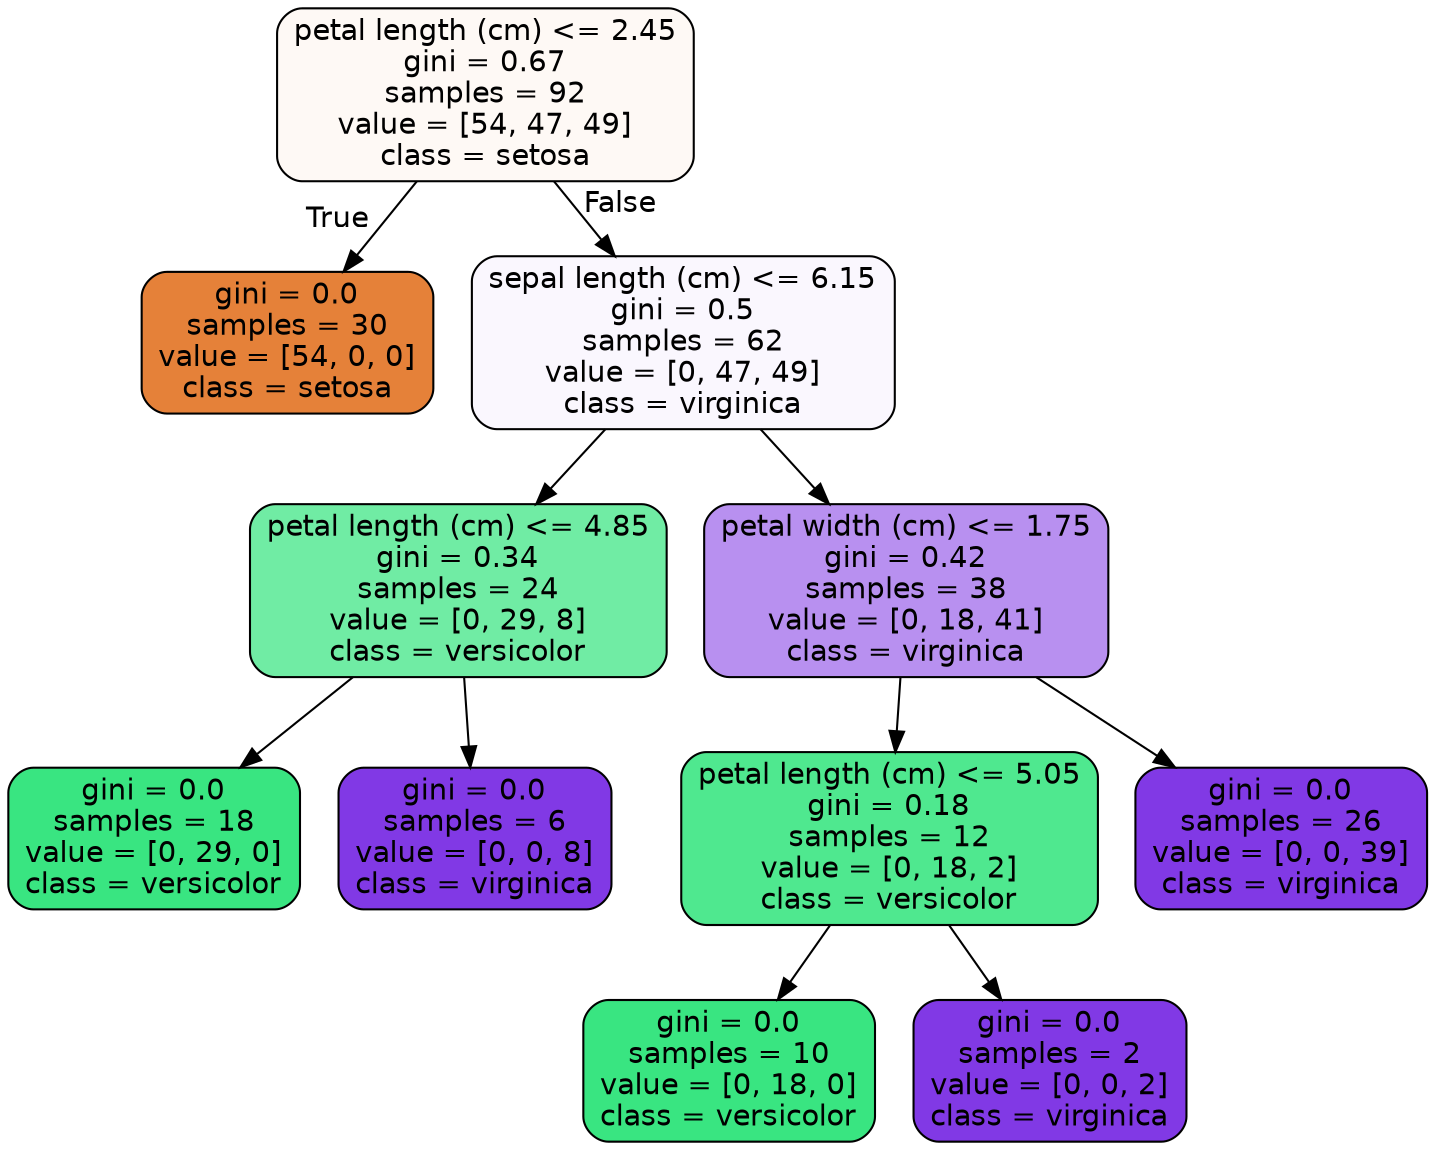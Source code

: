 digraph Tree {
node [shape=box, style="filled, rounded", color="black", fontname=helvetica] ;
edge [fontname=helvetica] ;
0 [label="petal length (cm) <= 2.45\ngini = 0.67\nsamples = 92\nvalue = [54, 47, 49]\nclass = setosa", fillcolor="#fef9f5"] ;
1 [label="gini = 0.0\nsamples = 30\nvalue = [54, 0, 0]\nclass = setosa", fillcolor="#e58139"] ;
0 -> 1 [labeldistance=2.5, labelangle=45, headlabel="True"] ;
2 [label="sepal length (cm) <= 6.15\ngini = 0.5\nsamples = 62\nvalue = [0, 47, 49]\nclass = virginica", fillcolor="#faf7fe"] ;
0 -> 2 [labeldistance=2.5, labelangle=-45, headlabel="False"] ;
3 [label="petal length (cm) <= 4.85\ngini = 0.34\nsamples = 24\nvalue = [0, 29, 8]\nclass = versicolor", fillcolor="#70eca4"] ;
2 -> 3 ;
4 [label="gini = 0.0\nsamples = 18\nvalue = [0, 29, 0]\nclass = versicolor", fillcolor="#39e581"] ;
3 -> 4 ;
5 [label="gini = 0.0\nsamples = 6\nvalue = [0, 0, 8]\nclass = virginica", fillcolor="#8139e5"] ;
3 -> 5 ;
6 [label="petal width (cm) <= 1.75\ngini = 0.42\nsamples = 38\nvalue = [0, 18, 41]\nclass = virginica", fillcolor="#b890f0"] ;
2 -> 6 ;
7 [label="petal length (cm) <= 5.05\ngini = 0.18\nsamples = 12\nvalue = [0, 18, 2]\nclass = versicolor", fillcolor="#4fe88f"] ;
6 -> 7 ;
8 [label="gini = 0.0\nsamples = 10\nvalue = [0, 18, 0]\nclass = versicolor", fillcolor="#39e581"] ;
7 -> 8 ;
9 [label="gini = 0.0\nsamples = 2\nvalue = [0, 0, 2]\nclass = virginica", fillcolor="#8139e5"] ;
7 -> 9 ;
10 [label="gini = 0.0\nsamples = 26\nvalue = [0, 0, 39]\nclass = virginica", fillcolor="#8139e5"] ;
6 -> 10 ;
}
